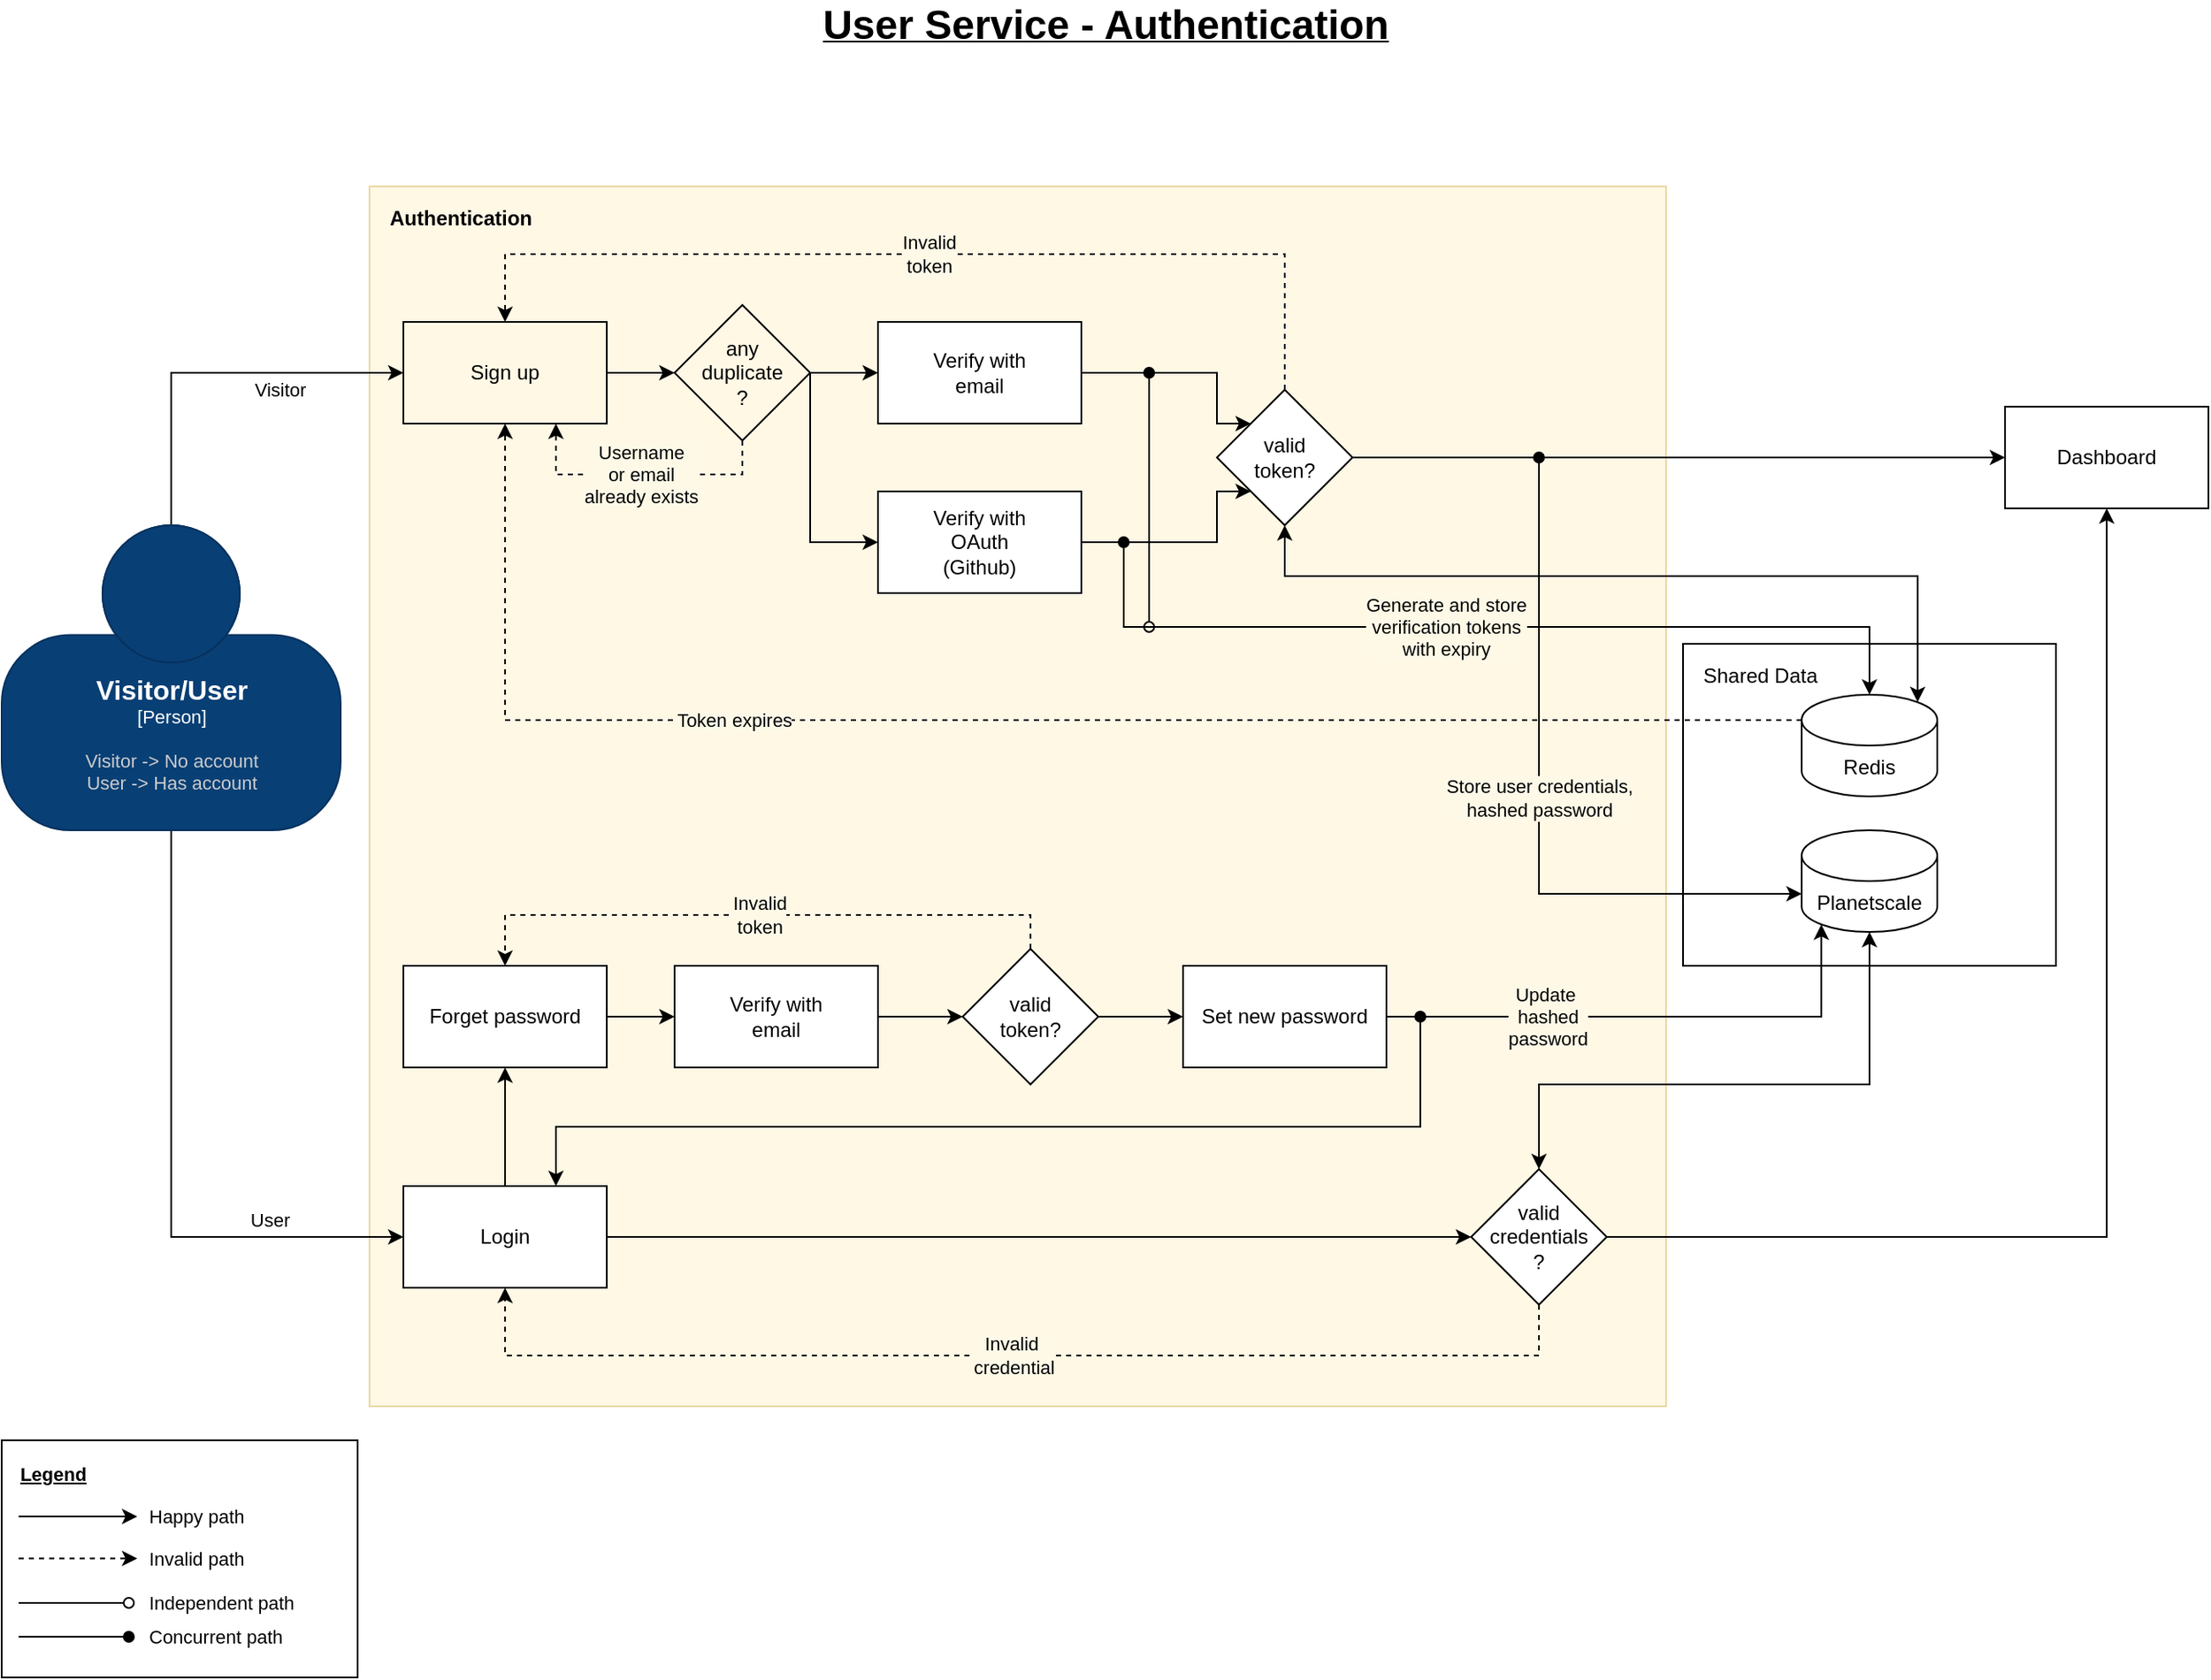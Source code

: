 <mxfile scale="1" border="20">
    <diagram id="36jMCSeGDqZy4riZEXlv" name="Authentication">
        <mxGraphModel dx="2186" dy="961" grid="1" gridSize="10" guides="1" tooltips="1" connect="1" arrows="1" fold="1" page="1" pageScale="1" pageWidth="1654" pageHeight="1169" background="#FFFFFF" math="0" shadow="0">
            <root>
                <mxCell id="0"/>
                <mxCell id="1" parent="0"/>
                <mxCell id="cc7gvlgYo79_k01iV3Yo-202" value="Shared Data" style="rounded=0;whiteSpace=wrap;html=1;verticalAlign=top;align=left;spacingLeft=10;spacingBottom=0;spacingTop=5;" vertex="1" parent="1">
                    <mxGeometry x="1168" y="470" width="220" height="190" as="geometry"/>
                </mxCell>
                <mxCell id="cc7gvlgYo79_k01iV3Yo-142" value="&lt;span&gt;&lt;b&gt;Authentication&amp;nbsp;&lt;/b&gt;&lt;/span&gt;" style="whiteSpace=wrap;html=1;align=left;verticalAlign=top;horizontal=1;spacingLeft=10;spacingTop=5;fontStyle=0;fillColor=#fff2cc;strokeColor=#d6b656;opacity=50;" vertex="1" parent="1">
                    <mxGeometry x="393" y="200" width="765" height="720" as="geometry"/>
                </mxCell>
                <mxCell id="cc7gvlgYo79_k01iV3Yo-143" value="&lt;font style=&quot;font-size: 24px&quot;&gt;User Service - Authentication&lt;/font&gt;" style="text;html=1;align=center;verticalAlign=middle;resizable=0;points=[];autosize=1;strokeColor=none;fillColor=none;fontStyle=5" vertex="1" parent="1">
                    <mxGeometry x="652" y="95" width="350" height="20" as="geometry"/>
                </mxCell>
                <mxCell id="cc7gvlgYo79_k01iV3Yo-144" style="edgeStyle=orthogonalEdgeStyle;html=1;exitX=0.5;exitY=0;exitDx=0;exitDy=0;exitPerimeter=0;entryX=0;entryY=0.5;entryDx=0;entryDy=0;rounded=0;" edge="1" parent="1" source="cc7gvlgYo79_k01iV3Yo-148" target="cc7gvlgYo79_k01iV3Yo-150">
                    <mxGeometry relative="1" as="geometry">
                        <mxPoint x="323" y="400" as="sourcePoint"/>
                        <Array as="points">
                            <mxPoint x="276" y="310"/>
                        </Array>
                    </mxGeometry>
                </mxCell>
                <mxCell id="cc7gvlgYo79_k01iV3Yo-145" value="Visitor" style="edgeLabel;html=1;align=center;verticalAlign=middle;resizable=0;points=[];" vertex="1" connectable="0" parent="cc7gvlgYo79_k01iV3Yo-144">
                    <mxGeometry x="0.356" y="-1" relative="1" as="geometry">
                        <mxPoint y="9" as="offset"/>
                    </mxGeometry>
                </mxCell>
                <mxCell id="cc7gvlgYo79_k01iV3Yo-146" style="edgeStyle=orthogonalEdgeStyle;rounded=0;html=1;exitX=0.5;exitY=1;exitDx=0;exitDy=0;exitPerimeter=0;entryX=0;entryY=0.5;entryDx=0;entryDy=0;labelBackgroundColor=#FEF9E7;" edge="1" parent="1" source="cc7gvlgYo79_k01iV3Yo-148" target="cc7gvlgYo79_k01iV3Yo-170">
                    <mxGeometry relative="1" as="geometry">
                        <mxPoint x="323" y="580" as="sourcePoint"/>
                        <Array as="points">
                            <mxPoint x="276" y="820"/>
                        </Array>
                    </mxGeometry>
                </mxCell>
                <mxCell id="cc7gvlgYo79_k01iV3Yo-147" value="User" style="edgeLabel;html=1;align=center;verticalAlign=middle;resizable=0;points=[];" vertex="1" connectable="0" parent="cc7gvlgYo79_k01iV3Yo-146">
                    <mxGeometry x="0.581" y="-2" relative="1" as="geometry">
                        <mxPoint y="-12" as="offset"/>
                    </mxGeometry>
                </mxCell>
                <object placeholders="1" c4Name="Visitor/User" c4Type="Person" c4Description="Visitor -&gt; No account&#10;User -&gt; Has account" label="&lt;font style=&quot;font-size: 16px&quot;&gt;&lt;b&gt;%c4Name%&lt;/b&gt;&lt;/font&gt;&lt;div&gt;[%c4Type%]&lt;/div&gt;&lt;br&gt;&lt;div&gt;&lt;font style=&quot;font-size: 11px&quot;&gt;&lt;font color=&quot;#cccccc&quot;&gt;%c4Description%&lt;/font&gt;&lt;/div&gt;" id="cc7gvlgYo79_k01iV3Yo-148">
                    <mxCell style="html=1;fontSize=11;dashed=0;whitespace=wrap;fillColor=#083F75;strokeColor=#06315C;fontColor=#ffffff;shape=mxgraph.c4.person2;align=center;metaEdit=1;points=[[0.5,0,0],[1,0.5,0],[1,0.75,0],[0.75,1,0],[0.5,1,0],[0.25,1,0],[0,0.75,0],[0,0.5,0]];resizable=0;" vertex="1" parent="1">
                        <mxGeometry x="176" y="400" width="200" height="180" as="geometry"/>
                    </mxCell>
                </object>
                <mxCell id="cc7gvlgYo79_k01iV3Yo-149" value="" style="edgeStyle=orthogonalEdgeStyle;rounded=0;html=1;" edge="1" parent="1" source="cc7gvlgYo79_k01iV3Yo-150" target="cc7gvlgYo79_k01iV3Yo-154">
                    <mxGeometry relative="1" as="geometry"/>
                </mxCell>
                <mxCell id="cc7gvlgYo79_k01iV3Yo-150" value="Sign up" style="rounded=0;whiteSpace=wrap;html=1;fillColor=none;" vertex="1" parent="1">
                    <mxGeometry x="413" y="280" width="120" height="60" as="geometry"/>
                </mxCell>
                <mxCell id="cc7gvlgYo79_k01iV3Yo-151" value="&lt;span&gt;Username &lt;br&gt;or email &lt;br&gt;already exists&lt;/span&gt;" style="edgeStyle=orthogonalEdgeStyle;rounded=0;html=1;exitX=0.5;exitY=1;exitDx=0;exitDy=0;entryX=0.75;entryY=1;entryDx=0;entryDy=0;labelBackgroundColor=#FEF9E7;dashed=1;" edge="1" parent="1" source="cc7gvlgYo79_k01iV3Yo-154" target="cc7gvlgYo79_k01iV3Yo-150">
                    <mxGeometry x="0.0" relative="1" as="geometry">
                        <Array as="points">
                            <mxPoint x="613" y="370"/>
                            <mxPoint x="503" y="370"/>
                        </Array>
                        <mxPoint as="offset"/>
                    </mxGeometry>
                </mxCell>
                <mxCell id="cc7gvlgYo79_k01iV3Yo-152" value="" style="edgeStyle=orthogonalEdgeStyle;rounded=0;html=1;labelBackgroundColor=#FEF9E7;" edge="1" parent="1" source="cc7gvlgYo79_k01iV3Yo-154" target="cc7gvlgYo79_k01iV3Yo-157">
                    <mxGeometry relative="1" as="geometry"/>
                </mxCell>
                <mxCell id="cc7gvlgYo79_k01iV3Yo-153" style="edgeStyle=orthogonalEdgeStyle;rounded=0;html=1;exitX=1;exitY=0.5;exitDx=0;exitDy=0;entryX=0;entryY=0.5;entryDx=0;entryDy=0;labelBackgroundColor=#FEF9E7;startArrow=none;startFill=0;endArrow=classic;endFill=1;endSize=6;" edge="1" parent="1" source="cc7gvlgYo79_k01iV3Yo-154" target="cc7gvlgYo79_k01iV3Yo-163">
                    <mxGeometry relative="1" as="geometry">
                        <Array as="points">
                            <mxPoint x="653" y="410"/>
                        </Array>
                    </mxGeometry>
                </mxCell>
                <mxCell id="cc7gvlgYo79_k01iV3Yo-154" value="any&lt;br&gt;duplicate&lt;br&gt;?" style="rhombus;whiteSpace=wrap;html=1;rounded=0;fillColor=none;" vertex="1" parent="1">
                    <mxGeometry x="573" y="270" width="80" height="80" as="geometry"/>
                </mxCell>
                <mxCell id="cc7gvlgYo79_k01iV3Yo-155" style="edgeStyle=orthogonalEdgeStyle;rounded=0;html=1;labelBackgroundColor=#FEF9E7;startArrow=oval;startFill=1;endArrow=oval;endFill=0;endSize=6;" edge="1" parent="1">
                    <mxGeometry relative="1" as="geometry">
                        <mxPoint x="853" y="460" as="targetPoint"/>
                        <mxPoint x="853" y="310" as="sourcePoint"/>
                    </mxGeometry>
                </mxCell>
                <mxCell id="cc7gvlgYo79_k01iV3Yo-156" style="edgeStyle=orthogonalEdgeStyle;rounded=0;html=1;exitX=1;exitY=0.5;exitDx=0;exitDy=0;entryX=0;entryY=0;entryDx=0;entryDy=0;labelBackgroundColor=#FEF9E7;startArrow=none;startFill=0;endArrow=classic;endFill=1;endSize=6;" edge="1" parent="1" source="cc7gvlgYo79_k01iV3Yo-157" target="cc7gvlgYo79_k01iV3Yo-178">
                    <mxGeometry relative="1" as="geometry">
                        <Array as="points">
                            <mxPoint x="893" y="310"/>
                            <mxPoint x="893" y="340"/>
                        </Array>
                    </mxGeometry>
                </mxCell>
                <mxCell id="cc7gvlgYo79_k01iV3Yo-157" value="Verify with &lt;br&gt;email" style="whiteSpace=wrap;html=1;rounded=0;" vertex="1" parent="1">
                    <mxGeometry x="693" y="280" width="120" height="60" as="geometry"/>
                </mxCell>
                <mxCell id="cc7gvlgYo79_k01iV3Yo-158" value="Token expires" style="edgeStyle=orthogonalEdgeStyle;rounded=0;html=1;exitX=0;exitY=0;exitDx=0;exitDy=15;exitPerimeter=0;entryX=0.5;entryY=1;entryDx=0;entryDy=0;labelBackgroundColor=#FEF9E7;dashed=1;" edge="1" parent="1" source="cc7gvlgYo79_k01iV3Yo-201" target="cc7gvlgYo79_k01iV3Yo-150">
                    <mxGeometry x="0.34" relative="1" as="geometry">
                        <mxPoint as="offset"/>
                    </mxGeometry>
                </mxCell>
                <mxCell id="cc7gvlgYo79_k01iV3Yo-159" style="edgeStyle=orthogonalEdgeStyle;rounded=0;html=1;exitX=0.855;exitY=0;exitDx=0;exitDy=4.35;exitPerimeter=0;entryX=0.5;entryY=1;entryDx=0;entryDy=0;labelBackgroundColor=#FEF9E7;startArrow=classic;startFill=1;endArrow=classic;endFill=1;endSize=6;" edge="1" parent="1" source="cc7gvlgYo79_k01iV3Yo-201" target="cc7gvlgYo79_k01iV3Yo-178">
                    <mxGeometry relative="1" as="geometry">
                        <Array as="points">
                            <mxPoint x="1306" y="430"/>
                            <mxPoint x="933" y="430"/>
                        </Array>
                    </mxGeometry>
                </mxCell>
                <mxCell id="cc7gvlgYo79_k01iV3Yo-161" value="Generate and store&lt;br&gt;verification tokens&lt;br&gt;with expiry" style="edgeStyle=orthogonalEdgeStyle;rounded=0;html=1;entryX=0.5;entryY=0;entryDx=0;entryDy=0;entryPerimeter=0;labelBackgroundColor=#FEF9E7;startArrow=oval;startFill=1;endArrow=classic;endFill=1;endSize=6;" edge="1" parent="1" target="cc7gvlgYo79_k01iV3Yo-201">
                    <mxGeometry x="-0.094" relative="1" as="geometry">
                        <mxPoint as="offset"/>
                        <mxPoint x="838" y="410" as="sourcePoint"/>
                        <Array as="points">
                            <mxPoint x="838" y="460"/>
                            <mxPoint x="1278" y="460"/>
                        </Array>
                    </mxGeometry>
                </mxCell>
                <mxCell id="cc7gvlgYo79_k01iV3Yo-162" style="edgeStyle=orthogonalEdgeStyle;rounded=0;html=1;exitX=1;exitY=0.5;exitDx=0;exitDy=0;entryX=0;entryY=1;entryDx=0;entryDy=0;labelBackgroundColor=#FEF9E7;startArrow=none;startFill=0;endArrow=classic;endFill=1;endSize=6;" edge="1" parent="1" source="cc7gvlgYo79_k01iV3Yo-163" target="cc7gvlgYo79_k01iV3Yo-178">
                    <mxGeometry relative="1" as="geometry">
                        <Array as="points">
                            <mxPoint x="893" y="410"/>
                            <mxPoint x="893" y="380"/>
                        </Array>
                    </mxGeometry>
                </mxCell>
                <mxCell id="cc7gvlgYo79_k01iV3Yo-163" value="Verify with &lt;br&gt;OAuth&lt;br&gt;(Github)" style="whiteSpace=wrap;html=1;rounded=0;" vertex="1" parent="1">
                    <mxGeometry x="693" y="380" width="120" height="60" as="geometry"/>
                </mxCell>
                <mxCell id="cc7gvlgYo79_k01iV3Yo-164" value="Dashboard" style="whiteSpace=wrap;html=1;rounded=0;" vertex="1" parent="1">
                    <mxGeometry x="1358" y="330" width="120" height="60" as="geometry"/>
                </mxCell>
                <mxCell id="cc7gvlgYo79_k01iV3Yo-165" style="edgeStyle=orthogonalEdgeStyle;rounded=0;html=1;exitX=0.5;exitY=1;exitDx=0;exitDy=0;exitPerimeter=0;entryX=0.5;entryY=0;entryDx=0;entryDy=0;labelBackgroundColor=#FEF9E7;startArrow=classic;startFill=1;" edge="1" parent="1" source="cc7gvlgYo79_k01iV3Yo-200" target="cc7gvlgYo79_k01iV3Yo-173">
                    <mxGeometry relative="1" as="geometry">
                        <Array as="points">
                            <mxPoint x="1278" y="730"/>
                            <mxPoint x="1083" y="730"/>
                        </Array>
                    </mxGeometry>
                </mxCell>
                <mxCell id="cc7gvlgYo79_k01iV3Yo-167" value="Store user credentials, &lt;br&gt;hashed password" style="edgeStyle=orthogonalEdgeStyle;rounded=0;html=1;entryX=0;entryY=0;entryDx=0;entryDy=37.5;entryPerimeter=0;labelBackgroundColor=#FEF9E7;startArrow=oval;startFill=1;" edge="1" parent="1" target="cc7gvlgYo79_k01iV3Yo-200">
                    <mxGeometry x="-0.027" relative="1" as="geometry">
                        <mxPoint as="offset"/>
                        <mxPoint x="1083" y="360" as="sourcePoint"/>
                        <Array as="points">
                            <mxPoint x="1083" y="618"/>
                        </Array>
                    </mxGeometry>
                </mxCell>
                <mxCell id="cc7gvlgYo79_k01iV3Yo-168" value="" style="edgeStyle=orthogonalEdgeStyle;rounded=0;html=1;labelBackgroundColor=#FEF9E7;" edge="1" parent="1" source="cc7gvlgYo79_k01iV3Yo-170" target="cc7gvlgYo79_k01iV3Yo-173">
                    <mxGeometry relative="1" as="geometry"/>
                </mxCell>
                <mxCell id="cc7gvlgYo79_k01iV3Yo-169" style="edgeStyle=orthogonalEdgeStyle;rounded=0;html=1;exitX=0.5;exitY=0;exitDx=0;exitDy=0;entryX=0.5;entryY=1;entryDx=0;entryDy=0;labelBackgroundColor=#FEF9E7;startArrow=none;startFill=0;endArrow=classic;endFill=1;endSize=6;" edge="1" parent="1" source="cc7gvlgYo79_k01iV3Yo-170" target="cc7gvlgYo79_k01iV3Yo-175">
                    <mxGeometry relative="1" as="geometry"/>
                </mxCell>
                <mxCell id="cc7gvlgYo79_k01iV3Yo-170" value="Login" style="rounded=0;whiteSpace=wrap;html=1;" vertex="1" parent="1">
                    <mxGeometry x="413" y="790" width="120" height="60" as="geometry"/>
                </mxCell>
                <mxCell id="cc7gvlgYo79_k01iV3Yo-171" value="Invalid&amp;nbsp;&lt;br&gt;credential" style="edgeStyle=orthogonalEdgeStyle;rounded=0;html=1;exitX=0.5;exitY=1;exitDx=0;exitDy=0;entryX=0.5;entryY=1;entryDx=0;entryDy=0;labelBackgroundColor=#FEF9E7;startArrow=none;startFill=0;dashed=1;" edge="1" parent="1" source="cc7gvlgYo79_k01iV3Yo-173" target="cc7gvlgYo79_k01iV3Yo-170">
                    <mxGeometry relative="1" as="geometry">
                        <Array as="points">
                            <mxPoint x="1083" y="890"/>
                            <mxPoint x="473" y="890"/>
                        </Array>
                    </mxGeometry>
                </mxCell>
                <mxCell id="cc7gvlgYo79_k01iV3Yo-172" style="edgeStyle=orthogonalEdgeStyle;rounded=0;html=1;exitX=1;exitY=0.5;exitDx=0;exitDy=0;entryX=0.5;entryY=1;entryDx=0;entryDy=0;labelBackgroundColor=#FEF9E7;startArrow=none;startFill=0;" edge="1" parent="1" source="cc7gvlgYo79_k01iV3Yo-173" target="cc7gvlgYo79_k01iV3Yo-164">
                    <mxGeometry relative="1" as="geometry">
                        <mxPoint x="1153" y="520" as="targetPoint"/>
                    </mxGeometry>
                </mxCell>
                <mxCell id="cc7gvlgYo79_k01iV3Yo-173" value="valid credentials&lt;br&gt;?" style="rhombus;whiteSpace=wrap;html=1;rounded=0;" vertex="1" parent="1">
                    <mxGeometry x="1043" y="780" width="80" height="80" as="geometry"/>
                </mxCell>
                <mxCell id="cc7gvlgYo79_k01iV3Yo-174" value="" style="edgeStyle=orthogonalEdgeStyle;rounded=0;html=1;labelBackgroundColor=#FEF9E7;startArrow=none;startFill=0;endArrow=classic;endFill=1;endSize=6;" edge="1" parent="1" source="cc7gvlgYo79_k01iV3Yo-175" target="cc7gvlgYo79_k01iV3Yo-180">
                    <mxGeometry relative="1" as="geometry"/>
                </mxCell>
                <mxCell id="cc7gvlgYo79_k01iV3Yo-175" value="Forget password" style="rounded=0;whiteSpace=wrap;html=1;" vertex="1" parent="1">
                    <mxGeometry x="413" y="660" width="120" height="60" as="geometry"/>
                </mxCell>
                <mxCell id="cc7gvlgYo79_k01iV3Yo-176" style="edgeStyle=orthogonalEdgeStyle;rounded=0;html=1;exitX=1;exitY=0.5;exitDx=0;exitDy=0;entryX=0;entryY=0.5;entryDx=0;entryDy=0;labelBackgroundColor=#FEF9E7;startArrow=none;startFill=0;endArrow=classic;endFill=1;endSize=6;" edge="1" parent="1" source="cc7gvlgYo79_k01iV3Yo-178" target="cc7gvlgYo79_k01iV3Yo-164">
                    <mxGeometry relative="1" as="geometry"/>
                </mxCell>
                <mxCell id="cc7gvlgYo79_k01iV3Yo-177" value="Invalid&lt;br&gt;token" style="edgeStyle=orthogonalEdgeStyle;rounded=0;html=1;exitX=0.5;exitY=0;exitDx=0;exitDy=0;entryX=0.5;entryY=0;entryDx=0;entryDy=0;dashed=1;labelBackgroundColor=#FEF9E7;startArrow=none;startFill=0;endArrow=classic;endFill=1;endSize=6;" edge="1" parent="1" source="cc7gvlgYo79_k01iV3Yo-178" target="cc7gvlgYo79_k01iV3Yo-150">
                    <mxGeometry relative="1" as="geometry">
                        <Array as="points">
                            <mxPoint x="933" y="240"/>
                            <mxPoint x="473" y="240"/>
                        </Array>
                    </mxGeometry>
                </mxCell>
                <mxCell id="cc7gvlgYo79_k01iV3Yo-178" value="valid &lt;br&gt;token?" style="rhombus;whiteSpace=wrap;html=1;rounded=0;" vertex="1" parent="1">
                    <mxGeometry x="893" y="320" width="80" height="80" as="geometry"/>
                </mxCell>
                <mxCell id="cc7gvlgYo79_k01iV3Yo-179" value="" style="edgeStyle=orthogonalEdgeStyle;rounded=0;html=1;labelBackgroundColor=#FEF9E7;startArrow=none;startFill=0;endArrow=classic;endFill=1;endSize=6;" edge="1" parent="1" source="cc7gvlgYo79_k01iV3Yo-180" target="cc7gvlgYo79_k01iV3Yo-183">
                    <mxGeometry relative="1" as="geometry"/>
                </mxCell>
                <mxCell id="cc7gvlgYo79_k01iV3Yo-180" value="Verify with &lt;br&gt;email" style="whiteSpace=wrap;html=1;rounded=0;" vertex="1" parent="1">
                    <mxGeometry x="573" y="660" width="120" height="60" as="geometry"/>
                </mxCell>
                <mxCell id="cc7gvlgYo79_k01iV3Yo-181" value="" style="edgeStyle=orthogonalEdgeStyle;rounded=0;html=1;labelBackgroundColor=#FEF9E7;startArrow=none;startFill=0;endArrow=classic;endFill=1;endSize=6;" edge="1" parent="1" source="cc7gvlgYo79_k01iV3Yo-183" target="cc7gvlgYo79_k01iV3Yo-186">
                    <mxGeometry relative="1" as="geometry"/>
                </mxCell>
                <mxCell id="cc7gvlgYo79_k01iV3Yo-182" value="Invalid&lt;br&gt;token" style="edgeStyle=orthogonalEdgeStyle;rounded=0;html=1;exitX=0.5;exitY=0;exitDx=0;exitDy=0;entryX=0.5;entryY=0;entryDx=0;entryDy=0;labelBackgroundColor=#FEF9E7;startArrow=none;startFill=0;endArrow=classic;endFill=1;endSize=6;dashed=1;" edge="1" parent="1" source="cc7gvlgYo79_k01iV3Yo-183" target="cc7gvlgYo79_k01iV3Yo-175">
                    <mxGeometry relative="1" as="geometry">
                        <Array as="points">
                            <mxPoint x="783" y="630"/>
                            <mxPoint x="473" y="630"/>
                        </Array>
                    </mxGeometry>
                </mxCell>
                <mxCell id="cc7gvlgYo79_k01iV3Yo-183" value="valid &lt;br&gt;token?" style="rhombus;whiteSpace=wrap;html=1;rounded=0;" vertex="1" parent="1">
                    <mxGeometry x="743" y="650" width="80" height="80" as="geometry"/>
                </mxCell>
                <mxCell id="cc7gvlgYo79_k01iV3Yo-184" value="Update&amp;nbsp;&lt;br&gt;hashed&lt;br&gt;password" style="edgeStyle=orthogonalEdgeStyle;rounded=0;html=1;entryX=0.145;entryY=1;entryDx=0;entryDy=-4.35;entryPerimeter=0;labelBackgroundColor=#FEF9E7;startArrow=oval;startFill=1;endArrow=classic;endFill=1;endSize=6;" edge="1" parent="1" target="cc7gvlgYo79_k01iV3Yo-200">
                    <mxGeometry x="-0.484" relative="1" as="geometry">
                        <mxPoint x="1013" y="690" as="sourcePoint"/>
                        <Array as="points">
                            <mxPoint x="1250" y="690"/>
                        </Array>
                        <mxPoint as="offset"/>
                    </mxGeometry>
                </mxCell>
                <mxCell id="cc7gvlgYo79_k01iV3Yo-185" style="edgeStyle=orthogonalEdgeStyle;rounded=0;html=1;exitX=1;exitY=0.5;exitDx=0;exitDy=0;entryX=0.75;entryY=0;entryDx=0;entryDy=0;labelBackgroundColor=#FEF9E7;startArrow=none;startFill=0;endArrow=classic;endFill=1;endSize=6;" edge="1" parent="1" source="cc7gvlgYo79_k01iV3Yo-186" target="cc7gvlgYo79_k01iV3Yo-170">
                    <mxGeometry relative="1" as="geometry">
                        <Array as="points">
                            <mxPoint x="1013" y="690"/>
                            <mxPoint x="1013" y="755"/>
                            <mxPoint x="503" y="755"/>
                        </Array>
                    </mxGeometry>
                </mxCell>
                <mxCell id="cc7gvlgYo79_k01iV3Yo-186" value="Set new password" style="whiteSpace=wrap;html=1;rounded=0;" vertex="1" parent="1">
                    <mxGeometry x="873" y="660" width="120" height="60" as="geometry"/>
                </mxCell>
                <mxCell id="cc7gvlgYo79_k01iV3Yo-187" value="" style="group" vertex="1" connectable="0" parent="1">
                    <mxGeometry x="176" y="940" width="215" height="140" as="geometry"/>
                </mxCell>
                <mxCell id="cc7gvlgYo79_k01iV3Yo-188" value="&lt;span style=&quot;&quot;&gt;Legend&lt;/span&gt;" style="rounded=0;whiteSpace=wrap;html=1;labelBackgroundColor=none;comic=0;align=left;labelPadding=0;metaEdit=0;horizontal=1;labelPosition=center;verticalLabelPosition=middle;verticalAlign=top;spacingRight=0;spacingLeft=0;labelBorderColor=none;fontColor=none;noLabel=1;" vertex="1" parent="cc7gvlgYo79_k01iV3Yo-187">
                    <mxGeometry width="210" height="140" as="geometry"/>
                </mxCell>
                <mxCell id="cc7gvlgYo79_k01iV3Yo-189" value="" style="endArrow=classic;html=1;rounded=0;labelBackgroundColor=default;strokeColor=default;fontFamily=Helvetica;fontSize=11;fontColor=default;shape=connector;endFill=1;" edge="1" parent="cc7gvlgYo79_k01iV3Yo-187">
                    <mxGeometry width="50" height="50" relative="1" as="geometry">
                        <mxPoint x="10" y="45" as="sourcePoint"/>
                        <mxPoint x="80" y="45" as="targetPoint"/>
                    </mxGeometry>
                </mxCell>
                <mxCell id="cc7gvlgYo79_k01iV3Yo-190" value="Happy path" style="text;html=1;align=left;verticalAlign=middle;resizable=0;points=[];autosize=1;strokeColor=none;fillColor=none;fontSize=11;fontFamily=Helvetica;fontColor=default;" vertex="1" parent="cc7gvlgYo79_k01iV3Yo-187">
                    <mxGeometry x="85" y="30" width="80" height="30" as="geometry"/>
                </mxCell>
                <mxCell id="cc7gvlgYo79_k01iV3Yo-191" value="" style="endArrow=classic;html=1;rounded=0;labelBackgroundColor=default;strokeColor=default;fontFamily=Helvetica;fontSize=11;fontColor=default;shape=connector;endFill=1;dashed=1;" edge="1" parent="cc7gvlgYo79_k01iV3Yo-187">
                    <mxGeometry width="50" height="50" relative="1" as="geometry">
                        <mxPoint x="10" y="69.8" as="sourcePoint"/>
                        <mxPoint x="80" y="69.8" as="targetPoint"/>
                    </mxGeometry>
                </mxCell>
                <mxCell id="cc7gvlgYo79_k01iV3Yo-192" value="Invalid path" style="text;html=1;align=left;verticalAlign=middle;resizable=0;points=[];autosize=1;strokeColor=none;fillColor=none;fontSize=11;fontFamily=Helvetica;fontColor=default;" vertex="1" parent="cc7gvlgYo79_k01iV3Yo-187">
                    <mxGeometry x="85" y="55" width="80" height="30" as="geometry"/>
                </mxCell>
                <mxCell id="cc7gvlgYo79_k01iV3Yo-193" value="Legend" style="text;html=1;align=center;verticalAlign=middle;resizable=0;points=[];autosize=1;strokeColor=none;fillColor=none;fontSize=11;fontFamily=Helvetica;fontColor=default;fontStyle=5" vertex="1" parent="cc7gvlgYo79_k01iV3Yo-187">
                    <mxGeometry y="5" width="60" height="30" as="geometry"/>
                </mxCell>
                <mxCell id="cc7gvlgYo79_k01iV3Yo-194" value="Independent path" style="text;html=1;align=left;verticalAlign=middle;resizable=0;points=[];autosize=1;strokeColor=none;fillColor=none;fontSize=11;fontFamily=Helvetica;fontColor=default;" vertex="1" parent="cc7gvlgYo79_k01iV3Yo-187">
                    <mxGeometry x="85" y="86" width="100" height="20" as="geometry"/>
                </mxCell>
                <mxCell id="cc7gvlgYo79_k01iV3Yo-195" value="" style="endArrow=oval;html=1;rounded=0;labelBackgroundColor=default;strokeColor=default;fontFamily=Helvetica;fontSize=11;fontColor=default;shape=connector;endFill=0;" edge="1" parent="cc7gvlgYo79_k01iV3Yo-187">
                    <mxGeometry width="50" height="50" relative="1" as="geometry">
                        <mxPoint x="10" y="96" as="sourcePoint"/>
                        <mxPoint x="75" y="96" as="targetPoint"/>
                    </mxGeometry>
                </mxCell>
                <mxCell id="cc7gvlgYo79_k01iV3Yo-196" value="Concurrent path" style="text;html=1;align=left;verticalAlign=middle;resizable=0;points=[];autosize=1;strokeColor=none;fillColor=none;fontSize=11;fontFamily=Helvetica;fontColor=default;" vertex="1" parent="cc7gvlgYo79_k01iV3Yo-187">
                    <mxGeometry x="85" y="106" width="90" height="20" as="geometry"/>
                </mxCell>
                <mxCell id="cc7gvlgYo79_k01iV3Yo-197" value="" style="endArrow=oval;html=1;rounded=0;labelBackgroundColor=default;strokeColor=default;fontFamily=Helvetica;fontSize=11;fontColor=default;shape=connector;endFill=1;" edge="1" parent="cc7gvlgYo79_k01iV3Yo-187">
                    <mxGeometry width="50" height="50" relative="1" as="geometry">
                        <mxPoint x="10" y="116" as="sourcePoint"/>
                        <mxPoint x="75" y="116" as="targetPoint"/>
                    </mxGeometry>
                </mxCell>
                <mxCell id="cc7gvlgYo79_k01iV3Yo-200" value="Planetscale" style="shape=cylinder3;whiteSpace=wrap;html=1;boundedLbl=1;backgroundOutline=1;size=15;" vertex="1" parent="1">
                    <mxGeometry x="1238" y="580" width="80" height="60" as="geometry"/>
                </mxCell>
                <mxCell id="cc7gvlgYo79_k01iV3Yo-201" value="Redis" style="shape=cylinder3;whiteSpace=wrap;html=1;boundedLbl=1;backgroundOutline=1;size=15;" vertex="1" parent="1">
                    <mxGeometry x="1238" y="500" width="80" height="60" as="geometry"/>
                </mxCell>
            </root>
        </mxGraphModel>
    </diagram>
</mxfile>